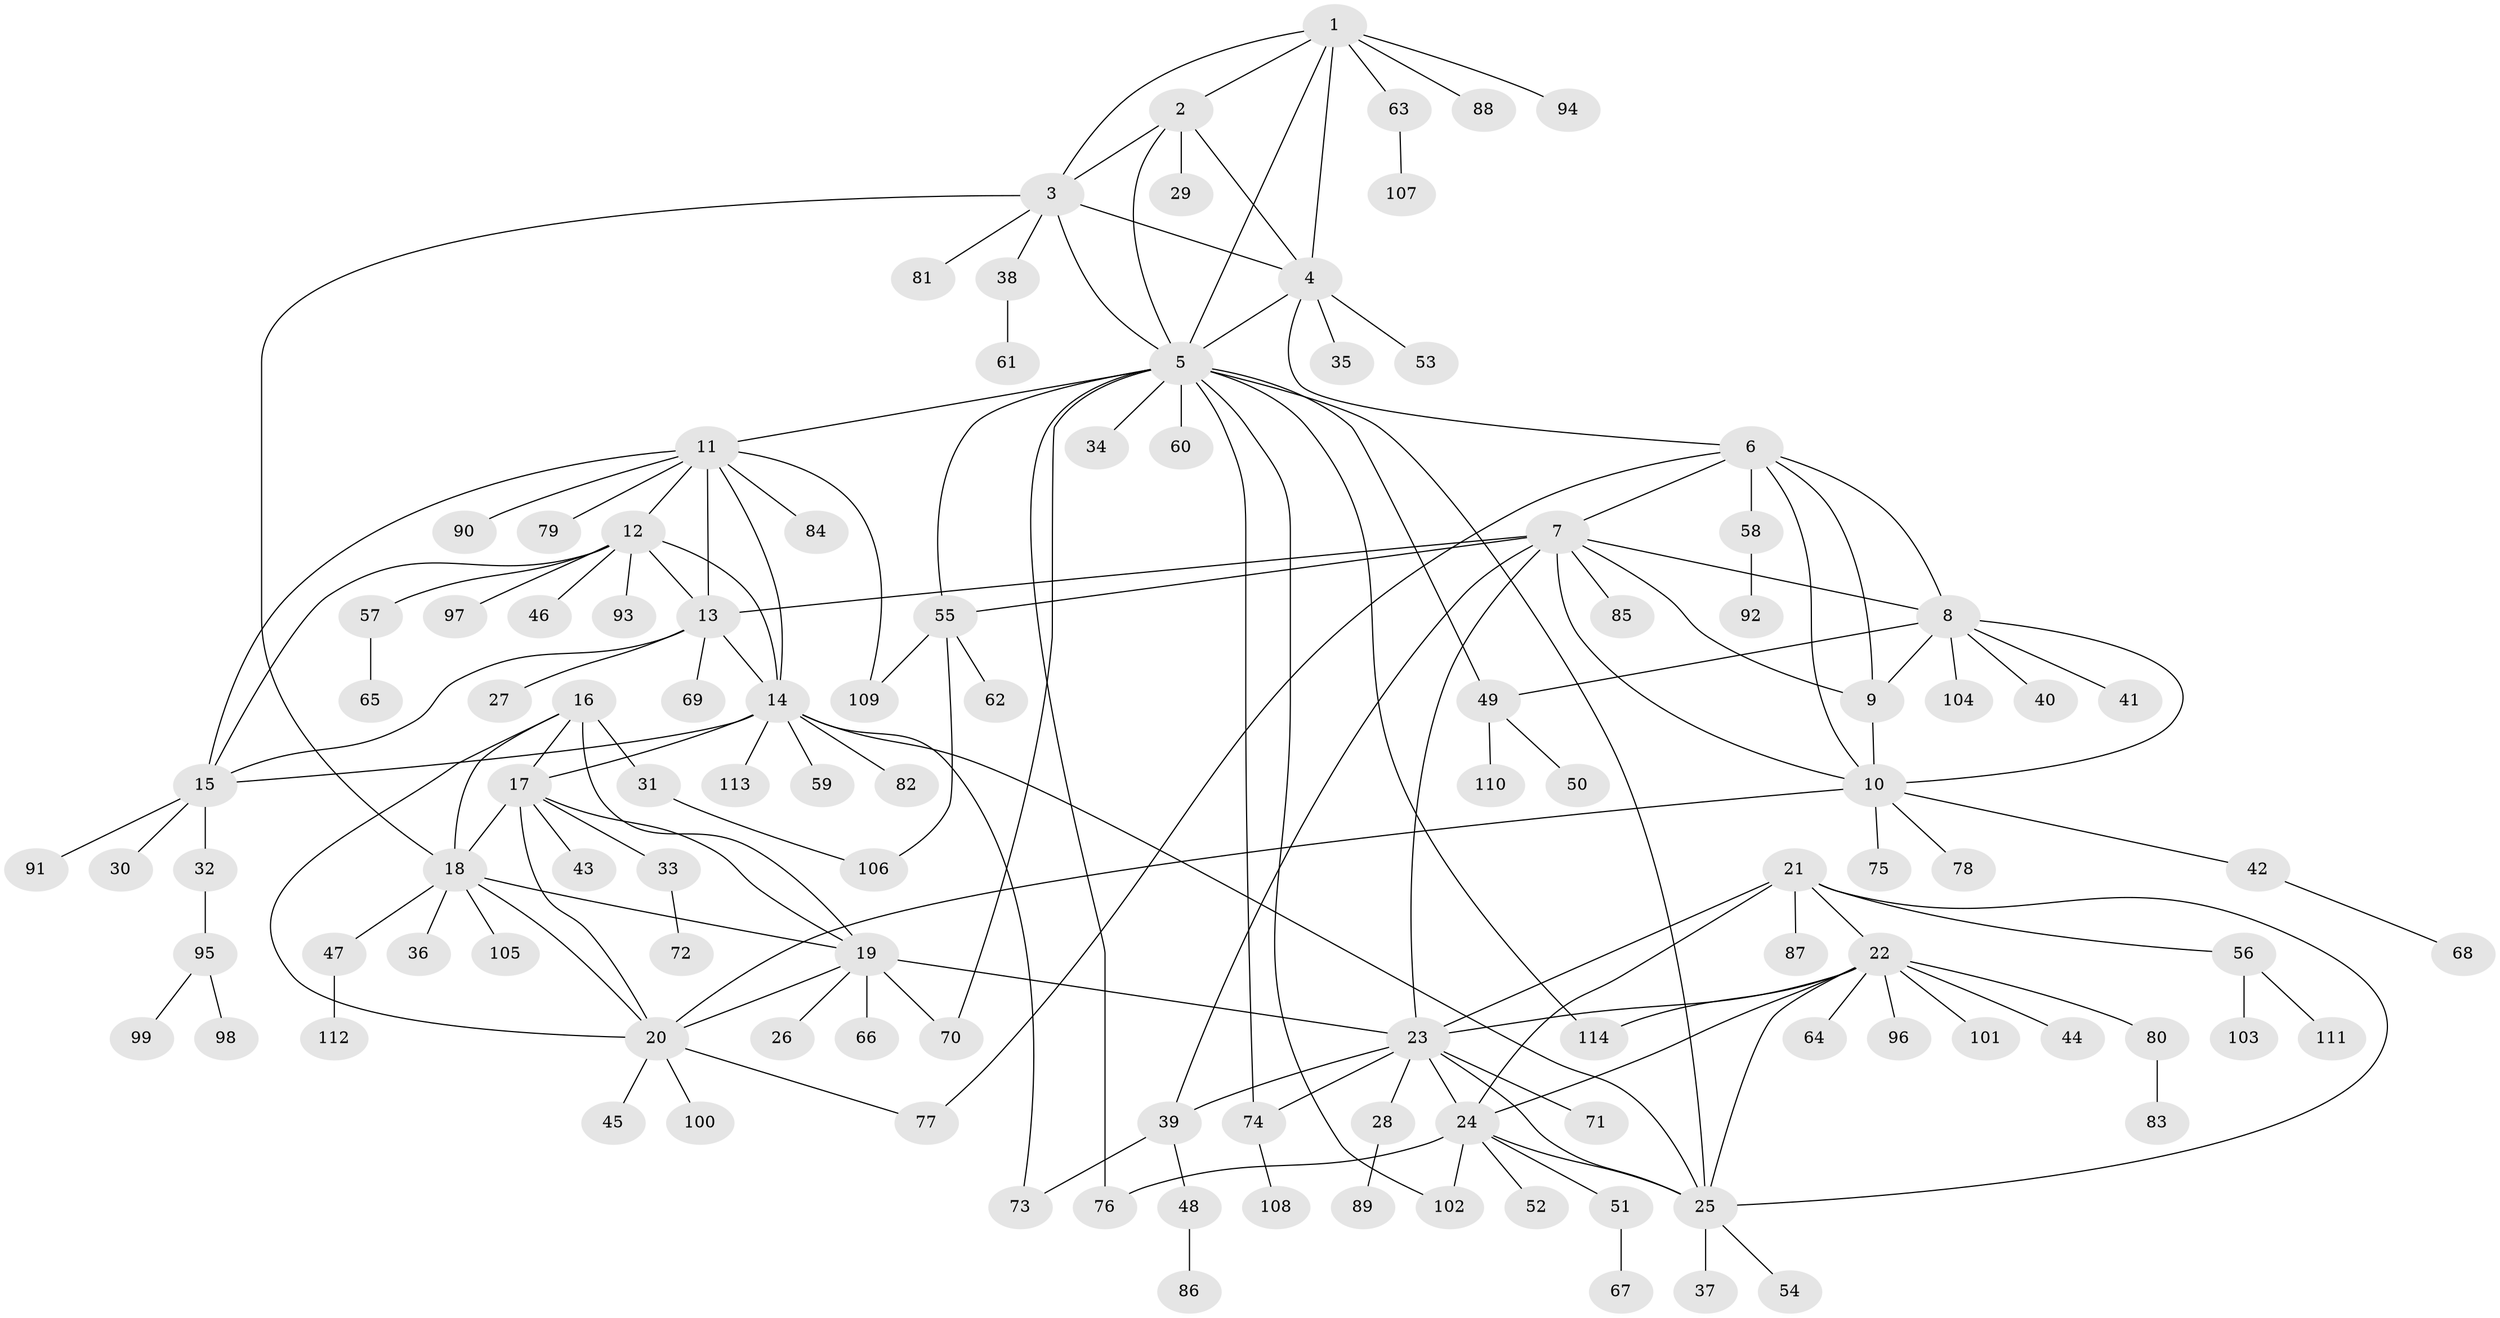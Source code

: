 // Generated by graph-tools (version 1.1) at 2025/02/03/09/25 03:02:39]
// undirected, 114 vertices, 161 edges
graph export_dot {
graph [start="1"]
  node [color=gray90,style=filled];
  1;
  2;
  3;
  4;
  5;
  6;
  7;
  8;
  9;
  10;
  11;
  12;
  13;
  14;
  15;
  16;
  17;
  18;
  19;
  20;
  21;
  22;
  23;
  24;
  25;
  26;
  27;
  28;
  29;
  30;
  31;
  32;
  33;
  34;
  35;
  36;
  37;
  38;
  39;
  40;
  41;
  42;
  43;
  44;
  45;
  46;
  47;
  48;
  49;
  50;
  51;
  52;
  53;
  54;
  55;
  56;
  57;
  58;
  59;
  60;
  61;
  62;
  63;
  64;
  65;
  66;
  67;
  68;
  69;
  70;
  71;
  72;
  73;
  74;
  75;
  76;
  77;
  78;
  79;
  80;
  81;
  82;
  83;
  84;
  85;
  86;
  87;
  88;
  89;
  90;
  91;
  92;
  93;
  94;
  95;
  96;
  97;
  98;
  99;
  100;
  101;
  102;
  103;
  104;
  105;
  106;
  107;
  108;
  109;
  110;
  111;
  112;
  113;
  114;
  1 -- 2;
  1 -- 3;
  1 -- 4;
  1 -- 5;
  1 -- 63;
  1 -- 88;
  1 -- 94;
  2 -- 3;
  2 -- 4;
  2 -- 5;
  2 -- 29;
  3 -- 4;
  3 -- 5;
  3 -- 18;
  3 -- 38;
  3 -- 81;
  4 -- 5;
  4 -- 6;
  4 -- 35;
  4 -- 53;
  5 -- 11;
  5 -- 25;
  5 -- 34;
  5 -- 49;
  5 -- 55;
  5 -- 60;
  5 -- 70;
  5 -- 74;
  5 -- 76;
  5 -- 102;
  5 -- 114;
  6 -- 7;
  6 -- 8;
  6 -- 9;
  6 -- 10;
  6 -- 58;
  6 -- 77;
  7 -- 8;
  7 -- 9;
  7 -- 10;
  7 -- 13;
  7 -- 23;
  7 -- 39;
  7 -- 55;
  7 -- 85;
  8 -- 9;
  8 -- 10;
  8 -- 40;
  8 -- 41;
  8 -- 49;
  8 -- 104;
  9 -- 10;
  10 -- 20;
  10 -- 42;
  10 -- 75;
  10 -- 78;
  11 -- 12;
  11 -- 13;
  11 -- 14;
  11 -- 15;
  11 -- 79;
  11 -- 84;
  11 -- 90;
  11 -- 109;
  12 -- 13;
  12 -- 14;
  12 -- 15;
  12 -- 46;
  12 -- 57;
  12 -- 93;
  12 -- 97;
  13 -- 14;
  13 -- 15;
  13 -- 27;
  13 -- 69;
  14 -- 15;
  14 -- 17;
  14 -- 25;
  14 -- 59;
  14 -- 73;
  14 -- 82;
  14 -- 113;
  15 -- 30;
  15 -- 32;
  15 -- 91;
  16 -- 17;
  16 -- 18;
  16 -- 19;
  16 -- 20;
  16 -- 31;
  17 -- 18;
  17 -- 19;
  17 -- 20;
  17 -- 33;
  17 -- 43;
  18 -- 19;
  18 -- 20;
  18 -- 36;
  18 -- 47;
  18 -- 105;
  19 -- 20;
  19 -- 23;
  19 -- 26;
  19 -- 66;
  19 -- 70;
  20 -- 45;
  20 -- 77;
  20 -- 100;
  21 -- 22;
  21 -- 23;
  21 -- 24;
  21 -- 25;
  21 -- 56;
  21 -- 87;
  22 -- 23;
  22 -- 24;
  22 -- 25;
  22 -- 44;
  22 -- 64;
  22 -- 80;
  22 -- 96;
  22 -- 101;
  22 -- 114;
  23 -- 24;
  23 -- 25;
  23 -- 28;
  23 -- 39;
  23 -- 71;
  23 -- 74;
  24 -- 25;
  24 -- 51;
  24 -- 52;
  24 -- 76;
  24 -- 102;
  25 -- 37;
  25 -- 54;
  28 -- 89;
  31 -- 106;
  32 -- 95;
  33 -- 72;
  38 -- 61;
  39 -- 48;
  39 -- 73;
  42 -- 68;
  47 -- 112;
  48 -- 86;
  49 -- 50;
  49 -- 110;
  51 -- 67;
  55 -- 62;
  55 -- 106;
  55 -- 109;
  56 -- 103;
  56 -- 111;
  57 -- 65;
  58 -- 92;
  63 -- 107;
  74 -- 108;
  80 -- 83;
  95 -- 98;
  95 -- 99;
}
